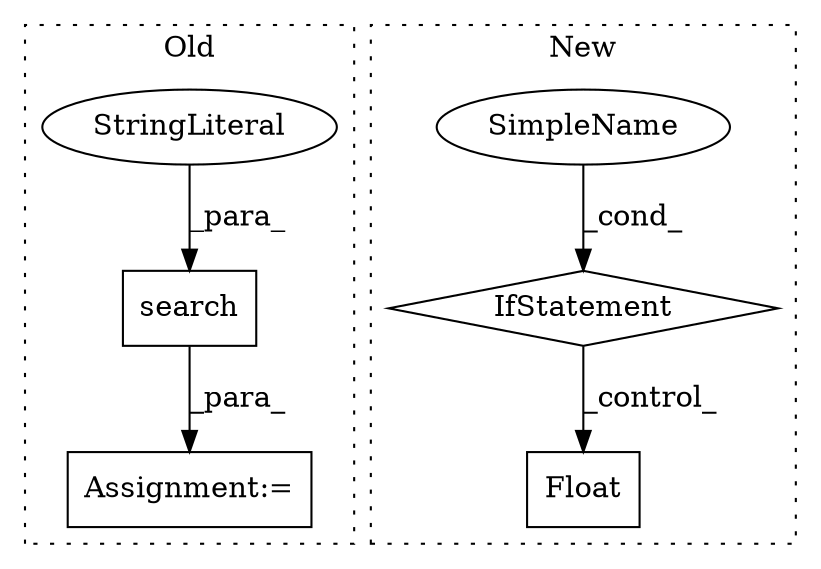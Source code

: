 digraph G {
subgraph cluster0 {
1 [label="search" a="32" s="3444,3470" l="7,1" shape="box"];
5 [label="StringLiteral" a="45" s="3451" l="11" shape="ellipse"];
6 [label="Assignment:=" a="7" s="3440" l="1" shape="box"];
label = "Old";
style="dotted";
}
subgraph cluster1 {
2 [label="Float" a="32" s="3511,3537" l="6,1" shape="box"];
3 [label="IfStatement" a="25" s="3457,3485" l="10,2" shape="diamond"];
4 [label="SimpleName" a="42" s="" l="" shape="ellipse"];
label = "New";
style="dotted";
}
1 -> 6 [label="_para_"];
3 -> 2 [label="_control_"];
4 -> 3 [label="_cond_"];
5 -> 1 [label="_para_"];
}